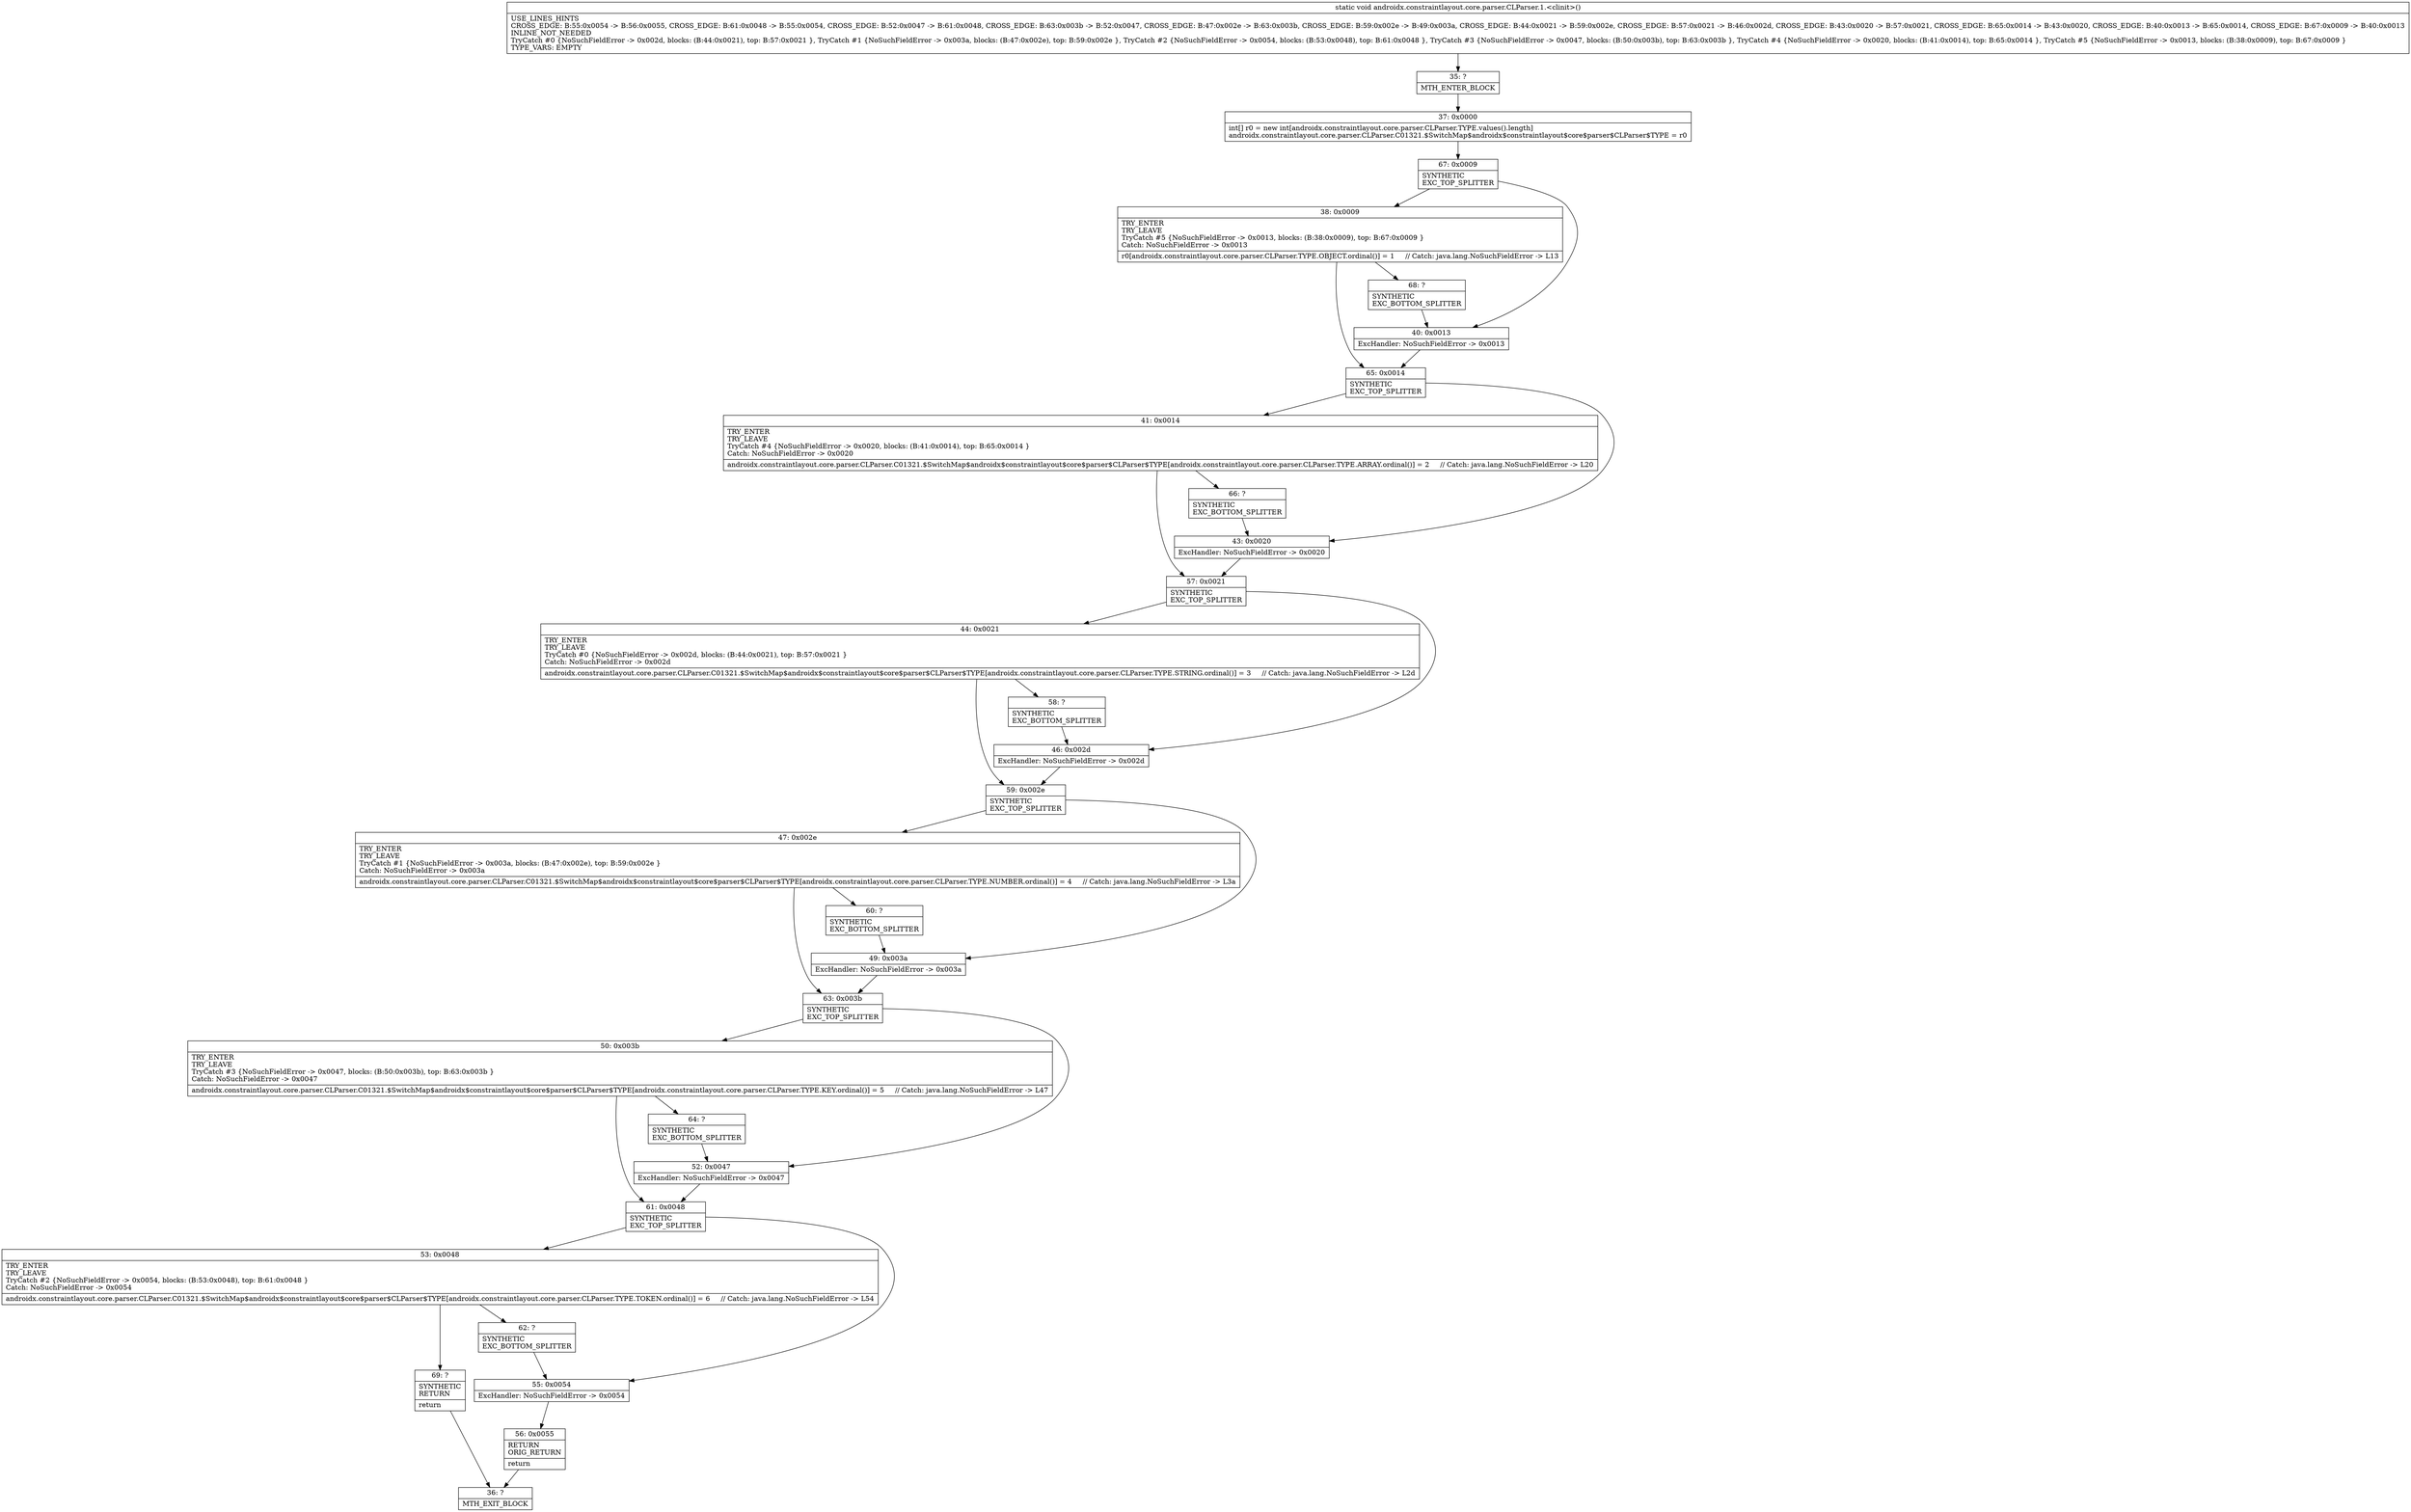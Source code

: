 digraph "CFG forandroidx.constraintlayout.core.parser.CLParser.1.\<clinit\>()V" {
Node_35 [shape=record,label="{35\:\ ?|MTH_ENTER_BLOCK\l}"];
Node_37 [shape=record,label="{37\:\ 0x0000|int[] r0 = new int[androidx.constraintlayout.core.parser.CLParser.TYPE.values().length]\landroidx.constraintlayout.core.parser.CLParser.C01321.$SwitchMap$androidx$constraintlayout$core$parser$CLParser$TYPE = r0\l}"];
Node_67 [shape=record,label="{67\:\ 0x0009|SYNTHETIC\lEXC_TOP_SPLITTER\l}"];
Node_38 [shape=record,label="{38\:\ 0x0009|TRY_ENTER\lTRY_LEAVE\lTryCatch #5 \{NoSuchFieldError \-\> 0x0013, blocks: (B:38:0x0009), top: B:67:0x0009 \}\lCatch: NoSuchFieldError \-\> 0x0013\l|r0[androidx.constraintlayout.core.parser.CLParser.TYPE.OBJECT.ordinal()] = 1     \/\/ Catch: java.lang.NoSuchFieldError \-\> L13\l}"];
Node_65 [shape=record,label="{65\:\ 0x0014|SYNTHETIC\lEXC_TOP_SPLITTER\l}"];
Node_41 [shape=record,label="{41\:\ 0x0014|TRY_ENTER\lTRY_LEAVE\lTryCatch #4 \{NoSuchFieldError \-\> 0x0020, blocks: (B:41:0x0014), top: B:65:0x0014 \}\lCatch: NoSuchFieldError \-\> 0x0020\l|androidx.constraintlayout.core.parser.CLParser.C01321.$SwitchMap$androidx$constraintlayout$core$parser$CLParser$TYPE[androidx.constraintlayout.core.parser.CLParser.TYPE.ARRAY.ordinal()] = 2     \/\/ Catch: java.lang.NoSuchFieldError \-\> L20\l}"];
Node_57 [shape=record,label="{57\:\ 0x0021|SYNTHETIC\lEXC_TOP_SPLITTER\l}"];
Node_44 [shape=record,label="{44\:\ 0x0021|TRY_ENTER\lTRY_LEAVE\lTryCatch #0 \{NoSuchFieldError \-\> 0x002d, blocks: (B:44:0x0021), top: B:57:0x0021 \}\lCatch: NoSuchFieldError \-\> 0x002d\l|androidx.constraintlayout.core.parser.CLParser.C01321.$SwitchMap$androidx$constraintlayout$core$parser$CLParser$TYPE[androidx.constraintlayout.core.parser.CLParser.TYPE.STRING.ordinal()] = 3     \/\/ Catch: java.lang.NoSuchFieldError \-\> L2d\l}"];
Node_58 [shape=record,label="{58\:\ ?|SYNTHETIC\lEXC_BOTTOM_SPLITTER\l}"];
Node_59 [shape=record,label="{59\:\ 0x002e|SYNTHETIC\lEXC_TOP_SPLITTER\l}"];
Node_47 [shape=record,label="{47\:\ 0x002e|TRY_ENTER\lTRY_LEAVE\lTryCatch #1 \{NoSuchFieldError \-\> 0x003a, blocks: (B:47:0x002e), top: B:59:0x002e \}\lCatch: NoSuchFieldError \-\> 0x003a\l|androidx.constraintlayout.core.parser.CLParser.C01321.$SwitchMap$androidx$constraintlayout$core$parser$CLParser$TYPE[androidx.constraintlayout.core.parser.CLParser.TYPE.NUMBER.ordinal()] = 4     \/\/ Catch: java.lang.NoSuchFieldError \-\> L3a\l}"];
Node_60 [shape=record,label="{60\:\ ?|SYNTHETIC\lEXC_BOTTOM_SPLITTER\l}"];
Node_63 [shape=record,label="{63\:\ 0x003b|SYNTHETIC\lEXC_TOP_SPLITTER\l}"];
Node_50 [shape=record,label="{50\:\ 0x003b|TRY_ENTER\lTRY_LEAVE\lTryCatch #3 \{NoSuchFieldError \-\> 0x0047, blocks: (B:50:0x003b), top: B:63:0x003b \}\lCatch: NoSuchFieldError \-\> 0x0047\l|androidx.constraintlayout.core.parser.CLParser.C01321.$SwitchMap$androidx$constraintlayout$core$parser$CLParser$TYPE[androidx.constraintlayout.core.parser.CLParser.TYPE.KEY.ordinal()] = 5     \/\/ Catch: java.lang.NoSuchFieldError \-\> L47\l}"];
Node_61 [shape=record,label="{61\:\ 0x0048|SYNTHETIC\lEXC_TOP_SPLITTER\l}"];
Node_53 [shape=record,label="{53\:\ 0x0048|TRY_ENTER\lTRY_LEAVE\lTryCatch #2 \{NoSuchFieldError \-\> 0x0054, blocks: (B:53:0x0048), top: B:61:0x0048 \}\lCatch: NoSuchFieldError \-\> 0x0054\l|androidx.constraintlayout.core.parser.CLParser.C01321.$SwitchMap$androidx$constraintlayout$core$parser$CLParser$TYPE[androidx.constraintlayout.core.parser.CLParser.TYPE.TOKEN.ordinal()] = 6     \/\/ Catch: java.lang.NoSuchFieldError \-\> L54\l}"];
Node_62 [shape=record,label="{62\:\ ?|SYNTHETIC\lEXC_BOTTOM_SPLITTER\l}"];
Node_69 [shape=record,label="{69\:\ ?|SYNTHETIC\lRETURN\l|return\l}"];
Node_36 [shape=record,label="{36\:\ ?|MTH_EXIT_BLOCK\l}"];
Node_55 [shape=record,label="{55\:\ 0x0054|ExcHandler: NoSuchFieldError \-\> 0x0054\l}"];
Node_56 [shape=record,label="{56\:\ 0x0055|RETURN\lORIG_RETURN\l|return\l}"];
Node_64 [shape=record,label="{64\:\ ?|SYNTHETIC\lEXC_BOTTOM_SPLITTER\l}"];
Node_52 [shape=record,label="{52\:\ 0x0047|ExcHandler: NoSuchFieldError \-\> 0x0047\l}"];
Node_49 [shape=record,label="{49\:\ 0x003a|ExcHandler: NoSuchFieldError \-\> 0x003a\l}"];
Node_46 [shape=record,label="{46\:\ 0x002d|ExcHandler: NoSuchFieldError \-\> 0x002d\l}"];
Node_66 [shape=record,label="{66\:\ ?|SYNTHETIC\lEXC_BOTTOM_SPLITTER\l}"];
Node_43 [shape=record,label="{43\:\ 0x0020|ExcHandler: NoSuchFieldError \-\> 0x0020\l}"];
Node_68 [shape=record,label="{68\:\ ?|SYNTHETIC\lEXC_BOTTOM_SPLITTER\l}"];
Node_40 [shape=record,label="{40\:\ 0x0013|ExcHandler: NoSuchFieldError \-\> 0x0013\l}"];
MethodNode[shape=record,label="{static void androidx.constraintlayout.core.parser.CLParser.1.\<clinit\>()  | USE_LINES_HINTS\lCROSS_EDGE: B:55:0x0054 \-\> B:56:0x0055, CROSS_EDGE: B:61:0x0048 \-\> B:55:0x0054, CROSS_EDGE: B:52:0x0047 \-\> B:61:0x0048, CROSS_EDGE: B:63:0x003b \-\> B:52:0x0047, CROSS_EDGE: B:47:0x002e \-\> B:63:0x003b, CROSS_EDGE: B:59:0x002e \-\> B:49:0x003a, CROSS_EDGE: B:44:0x0021 \-\> B:59:0x002e, CROSS_EDGE: B:57:0x0021 \-\> B:46:0x002d, CROSS_EDGE: B:43:0x0020 \-\> B:57:0x0021, CROSS_EDGE: B:65:0x0014 \-\> B:43:0x0020, CROSS_EDGE: B:40:0x0013 \-\> B:65:0x0014, CROSS_EDGE: B:67:0x0009 \-\> B:40:0x0013\lINLINE_NOT_NEEDED\lTryCatch #0 \{NoSuchFieldError \-\> 0x002d, blocks: (B:44:0x0021), top: B:57:0x0021 \}, TryCatch #1 \{NoSuchFieldError \-\> 0x003a, blocks: (B:47:0x002e), top: B:59:0x002e \}, TryCatch #2 \{NoSuchFieldError \-\> 0x0054, blocks: (B:53:0x0048), top: B:61:0x0048 \}, TryCatch #3 \{NoSuchFieldError \-\> 0x0047, blocks: (B:50:0x003b), top: B:63:0x003b \}, TryCatch #4 \{NoSuchFieldError \-\> 0x0020, blocks: (B:41:0x0014), top: B:65:0x0014 \}, TryCatch #5 \{NoSuchFieldError \-\> 0x0013, blocks: (B:38:0x0009), top: B:67:0x0009 \}\lTYPE_VARS: EMPTY\l}"];
MethodNode -> Node_35;Node_35 -> Node_37;
Node_37 -> Node_67;
Node_67 -> Node_38;
Node_67 -> Node_40;
Node_38 -> Node_65;
Node_38 -> Node_68;
Node_65 -> Node_41;
Node_65 -> Node_43;
Node_41 -> Node_57;
Node_41 -> Node_66;
Node_57 -> Node_44;
Node_57 -> Node_46;
Node_44 -> Node_58;
Node_44 -> Node_59;
Node_58 -> Node_46;
Node_59 -> Node_47;
Node_59 -> Node_49;
Node_47 -> Node_60;
Node_47 -> Node_63;
Node_60 -> Node_49;
Node_63 -> Node_50;
Node_63 -> Node_52;
Node_50 -> Node_61;
Node_50 -> Node_64;
Node_61 -> Node_53;
Node_61 -> Node_55;
Node_53 -> Node_62;
Node_53 -> Node_69;
Node_62 -> Node_55;
Node_69 -> Node_36;
Node_55 -> Node_56;
Node_56 -> Node_36;
Node_64 -> Node_52;
Node_52 -> Node_61;
Node_49 -> Node_63;
Node_46 -> Node_59;
Node_66 -> Node_43;
Node_43 -> Node_57;
Node_68 -> Node_40;
Node_40 -> Node_65;
}


